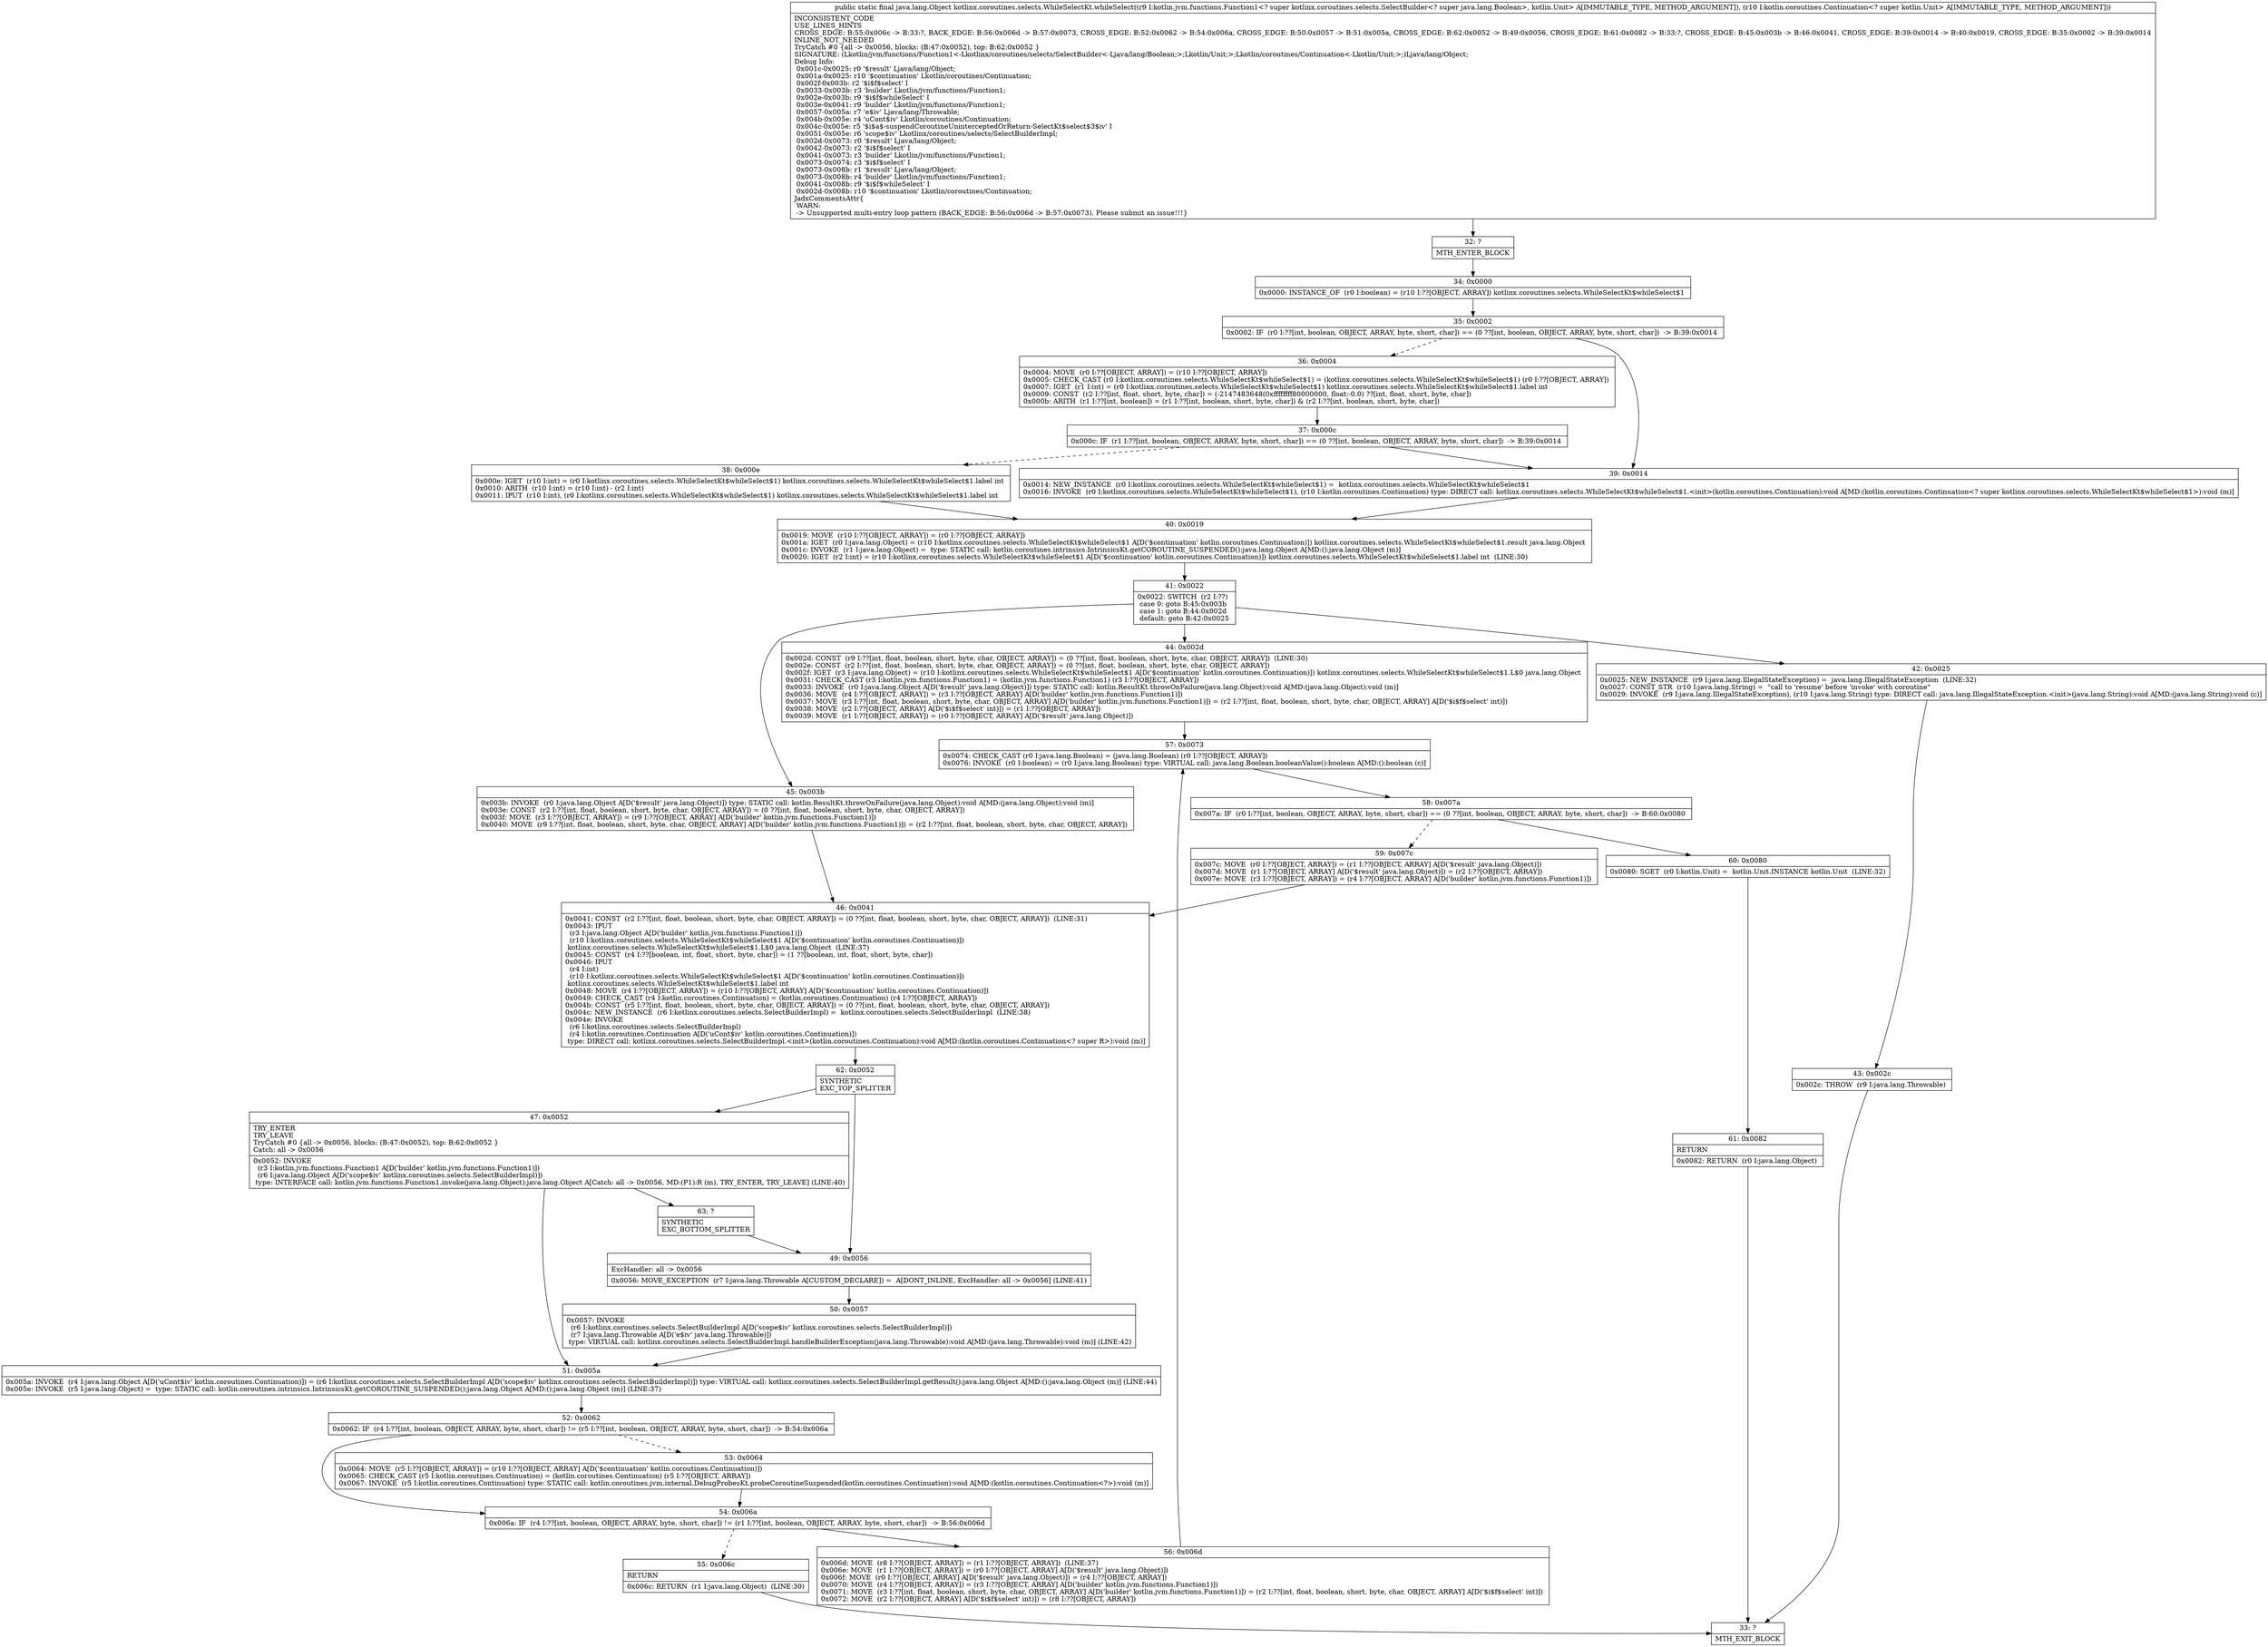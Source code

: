 digraph "CFG forkotlinx.coroutines.selects.WhileSelectKt.whileSelect(Lkotlin\/jvm\/functions\/Function1;Lkotlin\/coroutines\/Continuation;)Ljava\/lang\/Object;" {
Node_32 [shape=record,label="{32\:\ ?|MTH_ENTER_BLOCK\l}"];
Node_34 [shape=record,label="{34\:\ 0x0000|0x0000: INSTANCE_OF  (r0 I:boolean) = (r10 I:??[OBJECT, ARRAY]) kotlinx.coroutines.selects.WhileSelectKt$whileSelect$1 \l}"];
Node_35 [shape=record,label="{35\:\ 0x0002|0x0002: IF  (r0 I:??[int, boolean, OBJECT, ARRAY, byte, short, char]) == (0 ??[int, boolean, OBJECT, ARRAY, byte, short, char])  \-\> B:39:0x0014 \l}"];
Node_36 [shape=record,label="{36\:\ 0x0004|0x0004: MOVE  (r0 I:??[OBJECT, ARRAY]) = (r10 I:??[OBJECT, ARRAY]) \l0x0005: CHECK_CAST (r0 I:kotlinx.coroutines.selects.WhileSelectKt$whileSelect$1) = (kotlinx.coroutines.selects.WhileSelectKt$whileSelect$1) (r0 I:??[OBJECT, ARRAY]) \l0x0007: IGET  (r1 I:int) = (r0 I:kotlinx.coroutines.selects.WhileSelectKt$whileSelect$1) kotlinx.coroutines.selects.WhileSelectKt$whileSelect$1.label int \l0x0009: CONST  (r2 I:??[int, float, short, byte, char]) = (\-2147483648(0xffffffff80000000, float:\-0.0) ??[int, float, short, byte, char]) \l0x000b: ARITH  (r1 I:??[int, boolean]) = (r1 I:??[int, boolean, short, byte, char]) & (r2 I:??[int, boolean, short, byte, char]) \l}"];
Node_37 [shape=record,label="{37\:\ 0x000c|0x000c: IF  (r1 I:??[int, boolean, OBJECT, ARRAY, byte, short, char]) == (0 ??[int, boolean, OBJECT, ARRAY, byte, short, char])  \-\> B:39:0x0014 \l}"];
Node_38 [shape=record,label="{38\:\ 0x000e|0x000e: IGET  (r10 I:int) = (r0 I:kotlinx.coroutines.selects.WhileSelectKt$whileSelect$1) kotlinx.coroutines.selects.WhileSelectKt$whileSelect$1.label int \l0x0010: ARITH  (r10 I:int) = (r10 I:int) \- (r2 I:int) \l0x0011: IPUT  (r10 I:int), (r0 I:kotlinx.coroutines.selects.WhileSelectKt$whileSelect$1) kotlinx.coroutines.selects.WhileSelectKt$whileSelect$1.label int \l}"];
Node_40 [shape=record,label="{40\:\ 0x0019|0x0019: MOVE  (r10 I:??[OBJECT, ARRAY]) = (r0 I:??[OBJECT, ARRAY]) \l0x001a: IGET  (r0 I:java.lang.Object) = (r10 I:kotlinx.coroutines.selects.WhileSelectKt$whileSelect$1 A[D('$continuation' kotlin.coroutines.Continuation)]) kotlinx.coroutines.selects.WhileSelectKt$whileSelect$1.result java.lang.Object \l0x001c: INVOKE  (r1 I:java.lang.Object) =  type: STATIC call: kotlin.coroutines.intrinsics.IntrinsicsKt.getCOROUTINE_SUSPENDED():java.lang.Object A[MD:():java.lang.Object (m)]\l0x0020: IGET  (r2 I:int) = (r10 I:kotlinx.coroutines.selects.WhileSelectKt$whileSelect$1 A[D('$continuation' kotlin.coroutines.Continuation)]) kotlinx.coroutines.selects.WhileSelectKt$whileSelect$1.label int  (LINE:30)\l}"];
Node_41 [shape=record,label="{41\:\ 0x0022|0x0022: SWITCH  (r2 I:??)\l case 0: goto B:45:0x003b\l case 1: goto B:44:0x002d\l default: goto B:42:0x0025 \l}"];
Node_42 [shape=record,label="{42\:\ 0x0025|0x0025: NEW_INSTANCE  (r9 I:java.lang.IllegalStateException) =  java.lang.IllegalStateException  (LINE:32)\l0x0027: CONST_STR  (r10 I:java.lang.String) =  \"call to 'resume' before 'invoke' with coroutine\" \l0x0029: INVOKE  (r9 I:java.lang.IllegalStateException), (r10 I:java.lang.String) type: DIRECT call: java.lang.IllegalStateException.\<init\>(java.lang.String):void A[MD:(java.lang.String):void (c)]\l}"];
Node_43 [shape=record,label="{43\:\ 0x002c|0x002c: THROW  (r9 I:java.lang.Throwable) \l}"];
Node_33 [shape=record,label="{33\:\ ?|MTH_EXIT_BLOCK\l}"];
Node_44 [shape=record,label="{44\:\ 0x002d|0x002d: CONST  (r9 I:??[int, float, boolean, short, byte, char, OBJECT, ARRAY]) = (0 ??[int, float, boolean, short, byte, char, OBJECT, ARRAY])  (LINE:30)\l0x002e: CONST  (r2 I:??[int, float, boolean, short, byte, char, OBJECT, ARRAY]) = (0 ??[int, float, boolean, short, byte, char, OBJECT, ARRAY]) \l0x002f: IGET  (r3 I:java.lang.Object) = (r10 I:kotlinx.coroutines.selects.WhileSelectKt$whileSelect$1 A[D('$continuation' kotlin.coroutines.Continuation)]) kotlinx.coroutines.selects.WhileSelectKt$whileSelect$1.L$0 java.lang.Object \l0x0031: CHECK_CAST (r3 I:kotlin.jvm.functions.Function1) = (kotlin.jvm.functions.Function1) (r3 I:??[OBJECT, ARRAY]) \l0x0033: INVOKE  (r0 I:java.lang.Object A[D('$result' java.lang.Object)]) type: STATIC call: kotlin.ResultKt.throwOnFailure(java.lang.Object):void A[MD:(java.lang.Object):void (m)]\l0x0036: MOVE  (r4 I:??[OBJECT, ARRAY]) = (r3 I:??[OBJECT, ARRAY] A[D('builder' kotlin.jvm.functions.Function1)]) \l0x0037: MOVE  (r3 I:??[int, float, boolean, short, byte, char, OBJECT, ARRAY] A[D('builder' kotlin.jvm.functions.Function1)]) = (r2 I:??[int, float, boolean, short, byte, char, OBJECT, ARRAY] A[D('$i$f$select' int)]) \l0x0038: MOVE  (r2 I:??[OBJECT, ARRAY] A[D('$i$f$select' int)]) = (r1 I:??[OBJECT, ARRAY]) \l0x0039: MOVE  (r1 I:??[OBJECT, ARRAY]) = (r0 I:??[OBJECT, ARRAY] A[D('$result' java.lang.Object)]) \l}"];
Node_57 [shape=record,label="{57\:\ 0x0073|0x0074: CHECK_CAST (r0 I:java.lang.Boolean) = (java.lang.Boolean) (r0 I:??[OBJECT, ARRAY]) \l0x0076: INVOKE  (r0 I:boolean) = (r0 I:java.lang.Boolean) type: VIRTUAL call: java.lang.Boolean.booleanValue():boolean A[MD:():boolean (c)]\l}"];
Node_58 [shape=record,label="{58\:\ 0x007a|0x007a: IF  (r0 I:??[int, boolean, OBJECT, ARRAY, byte, short, char]) == (0 ??[int, boolean, OBJECT, ARRAY, byte, short, char])  \-\> B:60:0x0080 \l}"];
Node_59 [shape=record,label="{59\:\ 0x007c|0x007c: MOVE  (r0 I:??[OBJECT, ARRAY]) = (r1 I:??[OBJECT, ARRAY] A[D('$result' java.lang.Object)]) \l0x007d: MOVE  (r1 I:??[OBJECT, ARRAY] A[D('$result' java.lang.Object)]) = (r2 I:??[OBJECT, ARRAY]) \l0x007e: MOVE  (r3 I:??[OBJECT, ARRAY]) = (r4 I:??[OBJECT, ARRAY] A[D('builder' kotlin.jvm.functions.Function1)]) \l}"];
Node_46 [shape=record,label="{46\:\ 0x0041|0x0041: CONST  (r2 I:??[int, float, boolean, short, byte, char, OBJECT, ARRAY]) = (0 ??[int, float, boolean, short, byte, char, OBJECT, ARRAY])  (LINE:31)\l0x0043: IPUT  \l  (r3 I:java.lang.Object A[D('builder' kotlin.jvm.functions.Function1)])\l  (r10 I:kotlinx.coroutines.selects.WhileSelectKt$whileSelect$1 A[D('$continuation' kotlin.coroutines.Continuation)])\l kotlinx.coroutines.selects.WhileSelectKt$whileSelect$1.L$0 java.lang.Object  (LINE:37)\l0x0045: CONST  (r4 I:??[boolean, int, float, short, byte, char]) = (1 ??[boolean, int, float, short, byte, char]) \l0x0046: IPUT  \l  (r4 I:int)\l  (r10 I:kotlinx.coroutines.selects.WhileSelectKt$whileSelect$1 A[D('$continuation' kotlin.coroutines.Continuation)])\l kotlinx.coroutines.selects.WhileSelectKt$whileSelect$1.label int \l0x0048: MOVE  (r4 I:??[OBJECT, ARRAY]) = (r10 I:??[OBJECT, ARRAY] A[D('$continuation' kotlin.coroutines.Continuation)]) \l0x0049: CHECK_CAST (r4 I:kotlin.coroutines.Continuation) = (kotlin.coroutines.Continuation) (r4 I:??[OBJECT, ARRAY]) \l0x004b: CONST  (r5 I:??[int, float, boolean, short, byte, char, OBJECT, ARRAY]) = (0 ??[int, float, boolean, short, byte, char, OBJECT, ARRAY]) \l0x004c: NEW_INSTANCE  (r6 I:kotlinx.coroutines.selects.SelectBuilderImpl) =  kotlinx.coroutines.selects.SelectBuilderImpl  (LINE:38)\l0x004e: INVOKE  \l  (r6 I:kotlinx.coroutines.selects.SelectBuilderImpl)\l  (r4 I:kotlin.coroutines.Continuation A[D('uCont$iv' kotlin.coroutines.Continuation)])\l type: DIRECT call: kotlinx.coroutines.selects.SelectBuilderImpl.\<init\>(kotlin.coroutines.Continuation):void A[MD:(kotlin.coroutines.Continuation\<? super R\>):void (m)]\l}"];
Node_62 [shape=record,label="{62\:\ 0x0052|SYNTHETIC\lEXC_TOP_SPLITTER\l}"];
Node_47 [shape=record,label="{47\:\ 0x0052|TRY_ENTER\lTRY_LEAVE\lTryCatch #0 \{all \-\> 0x0056, blocks: (B:47:0x0052), top: B:62:0x0052 \}\lCatch: all \-\> 0x0056\l|0x0052: INVOKE  \l  (r3 I:kotlin.jvm.functions.Function1 A[D('builder' kotlin.jvm.functions.Function1)])\l  (r6 I:java.lang.Object A[D('scope$iv' kotlinx.coroutines.selects.SelectBuilderImpl)])\l type: INTERFACE call: kotlin.jvm.functions.Function1.invoke(java.lang.Object):java.lang.Object A[Catch: all \-\> 0x0056, MD:(P1):R (m), TRY_ENTER, TRY_LEAVE] (LINE:40)\l}"];
Node_51 [shape=record,label="{51\:\ 0x005a|0x005a: INVOKE  (r4 I:java.lang.Object A[D('uCont$iv' kotlin.coroutines.Continuation)]) = (r6 I:kotlinx.coroutines.selects.SelectBuilderImpl A[D('scope$iv' kotlinx.coroutines.selects.SelectBuilderImpl)]) type: VIRTUAL call: kotlinx.coroutines.selects.SelectBuilderImpl.getResult():java.lang.Object A[MD:():java.lang.Object (m)] (LINE:44)\l0x005e: INVOKE  (r5 I:java.lang.Object) =  type: STATIC call: kotlin.coroutines.intrinsics.IntrinsicsKt.getCOROUTINE_SUSPENDED():java.lang.Object A[MD:():java.lang.Object (m)] (LINE:37)\l}"];
Node_52 [shape=record,label="{52\:\ 0x0062|0x0062: IF  (r4 I:??[int, boolean, OBJECT, ARRAY, byte, short, char]) != (r5 I:??[int, boolean, OBJECT, ARRAY, byte, short, char])  \-\> B:54:0x006a \l}"];
Node_53 [shape=record,label="{53\:\ 0x0064|0x0064: MOVE  (r5 I:??[OBJECT, ARRAY]) = (r10 I:??[OBJECT, ARRAY] A[D('$continuation' kotlin.coroutines.Continuation)]) \l0x0065: CHECK_CAST (r5 I:kotlin.coroutines.Continuation) = (kotlin.coroutines.Continuation) (r5 I:??[OBJECT, ARRAY]) \l0x0067: INVOKE  (r5 I:kotlin.coroutines.Continuation) type: STATIC call: kotlin.coroutines.jvm.internal.DebugProbesKt.probeCoroutineSuspended(kotlin.coroutines.Continuation):void A[MD:(kotlin.coroutines.Continuation\<?\>):void (m)]\l}"];
Node_54 [shape=record,label="{54\:\ 0x006a|0x006a: IF  (r4 I:??[int, boolean, OBJECT, ARRAY, byte, short, char]) != (r1 I:??[int, boolean, OBJECT, ARRAY, byte, short, char])  \-\> B:56:0x006d \l}"];
Node_55 [shape=record,label="{55\:\ 0x006c|RETURN\l|0x006c: RETURN  (r1 I:java.lang.Object)  (LINE:30)\l}"];
Node_56 [shape=record,label="{56\:\ 0x006d|0x006d: MOVE  (r8 I:??[OBJECT, ARRAY]) = (r1 I:??[OBJECT, ARRAY])  (LINE:37)\l0x006e: MOVE  (r1 I:??[OBJECT, ARRAY]) = (r0 I:??[OBJECT, ARRAY] A[D('$result' java.lang.Object)]) \l0x006f: MOVE  (r0 I:??[OBJECT, ARRAY] A[D('$result' java.lang.Object)]) = (r4 I:??[OBJECT, ARRAY]) \l0x0070: MOVE  (r4 I:??[OBJECT, ARRAY]) = (r3 I:??[OBJECT, ARRAY] A[D('builder' kotlin.jvm.functions.Function1)]) \l0x0071: MOVE  (r3 I:??[int, float, boolean, short, byte, char, OBJECT, ARRAY] A[D('builder' kotlin.jvm.functions.Function1)]) = (r2 I:??[int, float, boolean, short, byte, char, OBJECT, ARRAY] A[D('$i$f$select' int)]) \l0x0072: MOVE  (r2 I:??[OBJECT, ARRAY] A[D('$i$f$select' int)]) = (r8 I:??[OBJECT, ARRAY]) \l}"];
Node_63 [shape=record,label="{63\:\ ?|SYNTHETIC\lEXC_BOTTOM_SPLITTER\l}"];
Node_49 [shape=record,label="{49\:\ 0x0056|ExcHandler: all \-\> 0x0056\l|0x0056: MOVE_EXCEPTION  (r7 I:java.lang.Throwable A[CUSTOM_DECLARE]) =  A[DONT_INLINE, ExcHandler: all \-\> 0x0056] (LINE:41)\l}"];
Node_50 [shape=record,label="{50\:\ 0x0057|0x0057: INVOKE  \l  (r6 I:kotlinx.coroutines.selects.SelectBuilderImpl A[D('scope$iv' kotlinx.coroutines.selects.SelectBuilderImpl)])\l  (r7 I:java.lang.Throwable A[D('e$iv' java.lang.Throwable)])\l type: VIRTUAL call: kotlinx.coroutines.selects.SelectBuilderImpl.handleBuilderException(java.lang.Throwable):void A[MD:(java.lang.Throwable):void (m)] (LINE:42)\l}"];
Node_60 [shape=record,label="{60\:\ 0x0080|0x0080: SGET  (r0 I:kotlin.Unit) =  kotlin.Unit.INSTANCE kotlin.Unit  (LINE:32)\l}"];
Node_61 [shape=record,label="{61\:\ 0x0082|RETURN\l|0x0082: RETURN  (r0 I:java.lang.Object) \l}"];
Node_45 [shape=record,label="{45\:\ 0x003b|0x003b: INVOKE  (r0 I:java.lang.Object A[D('$result' java.lang.Object)]) type: STATIC call: kotlin.ResultKt.throwOnFailure(java.lang.Object):void A[MD:(java.lang.Object):void (m)]\l0x003e: CONST  (r2 I:??[int, float, boolean, short, byte, char, OBJECT, ARRAY]) = (0 ??[int, float, boolean, short, byte, char, OBJECT, ARRAY]) \l0x003f: MOVE  (r3 I:??[OBJECT, ARRAY]) = (r9 I:??[OBJECT, ARRAY] A[D('builder' kotlin.jvm.functions.Function1)]) \l0x0040: MOVE  (r9 I:??[int, float, boolean, short, byte, char, OBJECT, ARRAY] A[D('builder' kotlin.jvm.functions.Function1)]) = (r2 I:??[int, float, boolean, short, byte, char, OBJECT, ARRAY]) \l}"];
Node_39 [shape=record,label="{39\:\ 0x0014|0x0014: NEW_INSTANCE  (r0 I:kotlinx.coroutines.selects.WhileSelectKt$whileSelect$1) =  kotlinx.coroutines.selects.WhileSelectKt$whileSelect$1 \l0x0016: INVOKE  (r0 I:kotlinx.coroutines.selects.WhileSelectKt$whileSelect$1), (r10 I:kotlin.coroutines.Continuation) type: DIRECT call: kotlinx.coroutines.selects.WhileSelectKt$whileSelect$1.\<init\>(kotlin.coroutines.Continuation):void A[MD:(kotlin.coroutines.Continuation\<? super kotlinx.coroutines.selects.WhileSelectKt$whileSelect$1\>):void (m)]\l}"];
MethodNode[shape=record,label="{public static final java.lang.Object kotlinx.coroutines.selects.WhileSelectKt.whileSelect((r9 I:kotlin.jvm.functions.Function1\<? super kotlinx.coroutines.selects.SelectBuilder\<? super java.lang.Boolean\>, kotlin.Unit\> A[IMMUTABLE_TYPE, METHOD_ARGUMENT]), (r10 I:kotlin.coroutines.Continuation\<? super kotlin.Unit\> A[IMMUTABLE_TYPE, METHOD_ARGUMENT]))  | INCONSISTENT_CODE\lUSE_LINES_HINTS\lCROSS_EDGE: B:55:0x006c \-\> B:33:?, BACK_EDGE: B:56:0x006d \-\> B:57:0x0073, CROSS_EDGE: B:52:0x0062 \-\> B:54:0x006a, CROSS_EDGE: B:50:0x0057 \-\> B:51:0x005a, CROSS_EDGE: B:62:0x0052 \-\> B:49:0x0056, CROSS_EDGE: B:61:0x0082 \-\> B:33:?, CROSS_EDGE: B:45:0x003b \-\> B:46:0x0041, CROSS_EDGE: B:39:0x0014 \-\> B:40:0x0019, CROSS_EDGE: B:35:0x0002 \-\> B:39:0x0014\lINLINE_NOT_NEEDED\lTryCatch #0 \{all \-\> 0x0056, blocks: (B:47:0x0052), top: B:62:0x0052 \}\lSIGNATURE: (Lkotlin\/jvm\/functions\/Function1\<\-Lkotlinx\/coroutines\/selects\/SelectBuilder\<\-Ljava\/lang\/Boolean;\>;Lkotlin\/Unit;\>;Lkotlin\/coroutines\/Continuation\<\-Lkotlin\/Unit;\>;)Ljava\/lang\/Object;\lDebug Info:\l  0x001c\-0x0025: r0 '$result' Ljava\/lang\/Object;\l  0x001a\-0x0025: r10 '$continuation' Lkotlin\/coroutines\/Continuation;\l  0x002f\-0x003b: r2 '$i$f$select' I\l  0x0033\-0x003b: r3 'builder' Lkotlin\/jvm\/functions\/Function1;\l  0x002e\-0x003b: r9 '$i$f$whileSelect' I\l  0x003e\-0x0041: r9 'builder' Lkotlin\/jvm\/functions\/Function1;\l  0x0057\-0x005a: r7 'e$iv' Ljava\/lang\/Throwable;\l  0x004b\-0x005e: r4 'uCont$iv' Lkotlin\/coroutines\/Continuation;\l  0x004c\-0x005e: r5 '$i$a$\-suspendCoroutineUninterceptedOrReturn\-SelectKt$select$3$iv' I\l  0x0051\-0x005e: r6 'scope$iv' Lkotlinx\/coroutines\/selects\/SelectBuilderImpl;\l  0x002d\-0x0073: r0 '$result' Ljava\/lang\/Object;\l  0x0042\-0x0073: r2 '$i$f$select' I\l  0x0041\-0x0073: r3 'builder' Lkotlin\/jvm\/functions\/Function1;\l  0x0073\-0x0074: r3 '$i$f$select' I\l  0x0073\-0x008b: r1 '$result' Ljava\/lang\/Object;\l  0x0073\-0x008b: r4 'builder' Lkotlin\/jvm\/functions\/Function1;\l  0x0041\-0x008b: r9 '$i$f$whileSelect' I\l  0x002d\-0x008b: r10 '$continuation' Lkotlin\/coroutines\/Continuation;\lJadxCommentsAttr\{\l WARN: \l \-\> Unsupported multi\-entry loop pattern (BACK_EDGE: B:56:0x006d \-\> B:57:0x0073). Please submit an issue!!!\}\l}"];
MethodNode -> Node_32;Node_32 -> Node_34;
Node_34 -> Node_35;
Node_35 -> Node_36[style=dashed];
Node_35 -> Node_39;
Node_36 -> Node_37;
Node_37 -> Node_38[style=dashed];
Node_37 -> Node_39;
Node_38 -> Node_40;
Node_40 -> Node_41;
Node_41 -> Node_42;
Node_41 -> Node_44;
Node_41 -> Node_45;
Node_42 -> Node_43;
Node_43 -> Node_33;
Node_44 -> Node_57;
Node_57 -> Node_58;
Node_58 -> Node_59[style=dashed];
Node_58 -> Node_60;
Node_59 -> Node_46;
Node_46 -> Node_62;
Node_62 -> Node_47;
Node_62 -> Node_49;
Node_47 -> Node_51;
Node_47 -> Node_63;
Node_51 -> Node_52;
Node_52 -> Node_53[style=dashed];
Node_52 -> Node_54;
Node_53 -> Node_54;
Node_54 -> Node_55[style=dashed];
Node_54 -> Node_56;
Node_55 -> Node_33;
Node_56 -> Node_57;
Node_63 -> Node_49;
Node_49 -> Node_50;
Node_50 -> Node_51;
Node_60 -> Node_61;
Node_61 -> Node_33;
Node_45 -> Node_46;
Node_39 -> Node_40;
}

